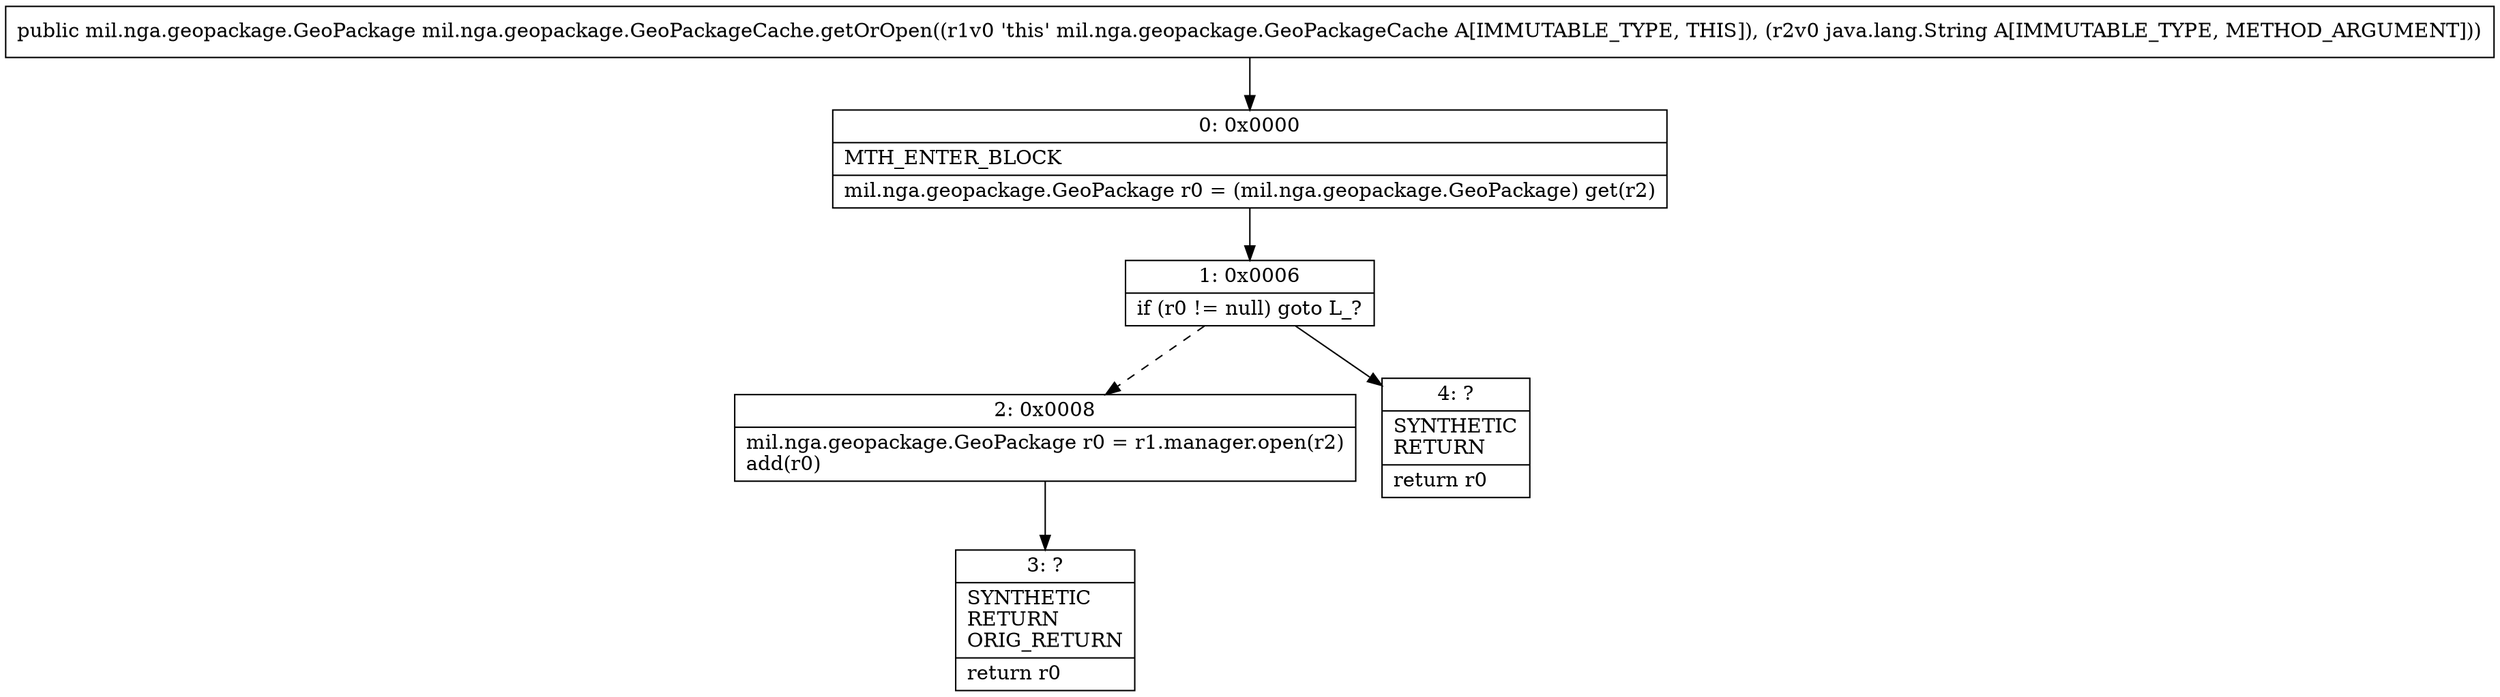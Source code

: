 digraph "CFG formil.nga.geopackage.GeoPackageCache.getOrOpen(Ljava\/lang\/String;)Lmil\/nga\/geopackage\/GeoPackage;" {
Node_0 [shape=record,label="{0\:\ 0x0000|MTH_ENTER_BLOCK\l|mil.nga.geopackage.GeoPackage r0 = (mil.nga.geopackage.GeoPackage) get(r2)\l}"];
Node_1 [shape=record,label="{1\:\ 0x0006|if (r0 != null) goto L_?\l}"];
Node_2 [shape=record,label="{2\:\ 0x0008|mil.nga.geopackage.GeoPackage r0 = r1.manager.open(r2)\ladd(r0)\l}"];
Node_3 [shape=record,label="{3\:\ ?|SYNTHETIC\lRETURN\lORIG_RETURN\l|return r0\l}"];
Node_4 [shape=record,label="{4\:\ ?|SYNTHETIC\lRETURN\l|return r0\l}"];
MethodNode[shape=record,label="{public mil.nga.geopackage.GeoPackage mil.nga.geopackage.GeoPackageCache.getOrOpen((r1v0 'this' mil.nga.geopackage.GeoPackageCache A[IMMUTABLE_TYPE, THIS]), (r2v0 java.lang.String A[IMMUTABLE_TYPE, METHOD_ARGUMENT])) }"];
MethodNode -> Node_0;
Node_0 -> Node_1;
Node_1 -> Node_2[style=dashed];
Node_1 -> Node_4;
Node_2 -> Node_3;
}

